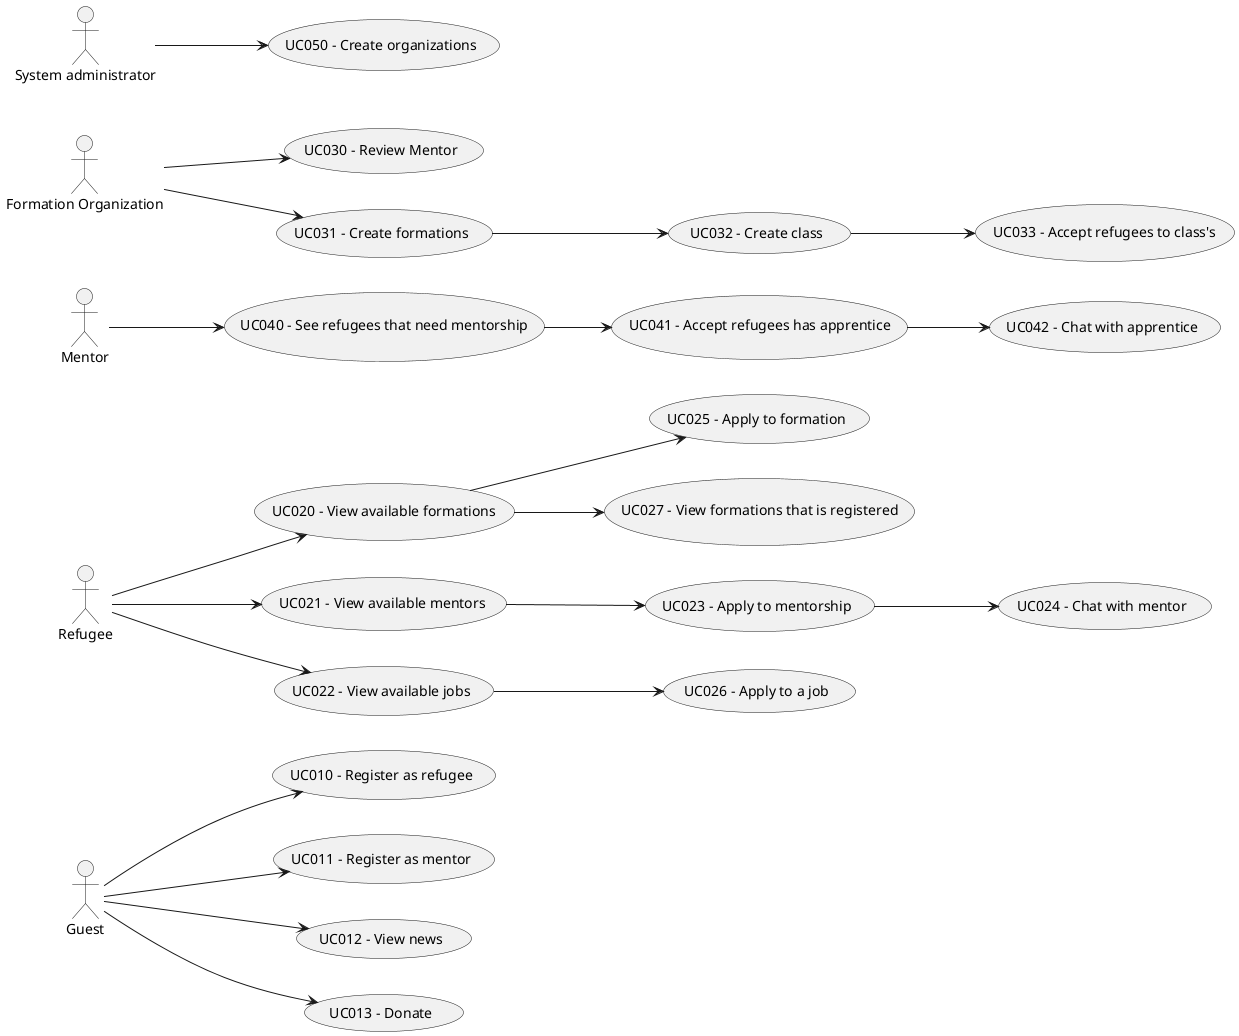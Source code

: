 @startuml

left to right direction

actor "Guest" as Guest
actor "Refugee" as Refugee
actor "Mentor" as Mentor
actor "Formation Organization" as Org
actor "System administrator" as Admin

usecase "UC010 - Register as refugee" as UC010
usecase "UC011 - Register as mentor" as UC011
usecase "UC012 - View news" as UC012
usecase "UC013 - Donate" as UC013


usecase "UC020 - View available formations" as UC020
usecase "UC021 - View available mentors" as UC021
usecase "UC022 - View available jobs" as UC022
usecase "UC023 - Apply to mentorship" as UC023
usecase "UC024 - Chat with mentor" as UC024
usecase "UC025 - Apply to formation" as UC025
usecase "UC026 - Apply to a job" as UC026
usecase "UC027 - View formations that is registered" as UC027


usecase "UC030 - Review Mentor" as UC030
usecase "UC031 - Create formations" as UC031
usecase "UC032 - Create class" as UC032
usecase "UC033 - Accept refugees to class's" as UC033

usecase "UC040 - See refugees that need mentorship" as UC040
usecase "UC041 - Accept refugees has apprentice" as UC041
usecase "UC042 - Chat with apprentice" as UC042

usecase "UC050 - Create organizations" as UC050


Guest --> UC010
Guest --> UC011
Guest --> UC012
Guest --> UC013

Refugee --> UC020
Refugee --> UC021
Refugee --> UC022

Org --> UC030
Org --> UC031

Mentor --> UC040

Admin --> UC050

UC021 --> UC023
UC023 --> UC024
UC020 --> UC025
UC040 --> UC041
UC041 --> UC042
UC022 --> UC026
UC031 --> UC032
UC032 --> UC033
UC020 --> UC027




@enduml
